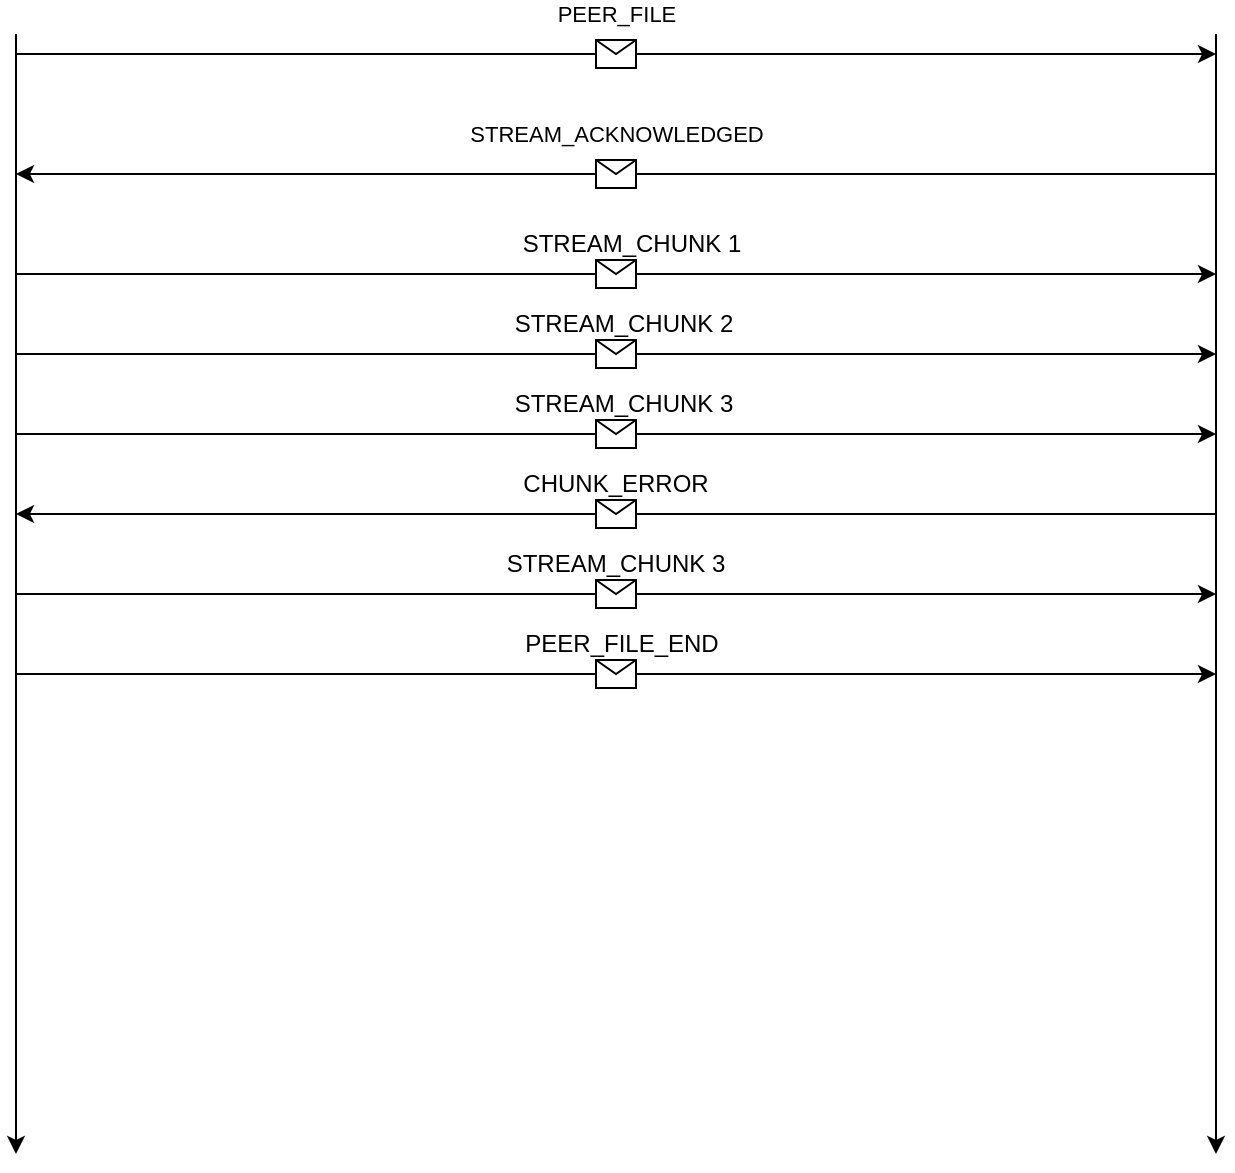 <mxfile version="16.4.0" type="device"><diagram id="NY9Tqp1tDA1YwiMU2_Uj" name="Page-1"><mxGraphModel dx="1185" dy="714" grid="1" gridSize="10" guides="1" tooltips="1" connect="1" arrows="1" fold="1" page="1" pageScale="1" pageWidth="827" pageHeight="1169" math="0" shadow="0"><root><mxCell id="0"/><mxCell id="1" parent="0"/><mxCell id="DJMwYBncFqVbwur5r3NF-2" value="" style="endArrow=classic;html=1;fontFamily=Helvetica;fontSize=11;fontColor=rgb(0, 0, 0);align=center;strokeColor=rgb(0, 0, 0);" edge="1" parent="1"><mxGeometry width="50" height="50" relative="1" as="geometry"><mxPoint x="80" y="40" as="sourcePoint"/><mxPoint x="80" y="600" as="targetPoint"/></mxGeometry></mxCell><mxCell id="DJMwYBncFqVbwur5r3NF-3" value="" style="endArrow=classic;html=1;rounded=0;" edge="1" parent="1"><mxGeometry width="50" height="50" relative="1" as="geometry"><mxPoint x="680" y="40" as="sourcePoint"/><mxPoint x="680" y="600" as="targetPoint"/></mxGeometry></mxCell><mxCell id="DJMwYBncFqVbwur5r3NF-5" value="PEER_FILE" style="endArrow=classic;html=1;rounded=0;" edge="1" parent="1"><mxGeometry y="20" relative="1" as="geometry"><mxPoint x="80" y="50" as="sourcePoint"/><mxPoint x="680" y="50" as="targetPoint"/><mxPoint as="offset"/></mxGeometry></mxCell><mxCell id="DJMwYBncFqVbwur5r3NF-6" value="" style="shape=message;html=1;outlineConnect=0;" vertex="1" parent="DJMwYBncFqVbwur5r3NF-5"><mxGeometry width="20" height="14" relative="1" as="geometry"><mxPoint x="-10" y="-7" as="offset"/></mxGeometry></mxCell><mxCell id="DJMwYBncFqVbwur5r3NF-7" value="STREAM_ACKNOWLEDGED" style="endArrow=classic;html=1;rounded=0;" edge="1" parent="1"><mxGeometry y="-20" relative="1" as="geometry"><mxPoint x="680" y="110" as="sourcePoint"/><mxPoint x="80" y="110" as="targetPoint"/><mxPoint as="offset"/></mxGeometry></mxCell><mxCell id="DJMwYBncFqVbwur5r3NF-8" value="" style="shape=message;html=1;outlineConnect=0;" vertex="1" parent="DJMwYBncFqVbwur5r3NF-7"><mxGeometry width="20" height="14" relative="1" as="geometry"><mxPoint x="-10" y="-7" as="offset"/></mxGeometry></mxCell><mxCell id="DJMwYBncFqVbwur5r3NF-9" value="" style="endArrow=classic;html=1;rounded=0;" edge="1" parent="1"><mxGeometry relative="1" as="geometry"><mxPoint x="80" y="160" as="sourcePoint"/><mxPoint x="680" y="160" as="targetPoint"/></mxGeometry></mxCell><mxCell id="DJMwYBncFqVbwur5r3NF-10" value="" style="shape=message;html=1;outlineConnect=0;" vertex="1" parent="DJMwYBncFqVbwur5r3NF-9"><mxGeometry width="20" height="14" relative="1" as="geometry"><mxPoint x="-10" y="-7" as="offset"/></mxGeometry></mxCell><mxCell id="DJMwYBncFqVbwur5r3NF-11" value="" style="endArrow=classic;html=1;rounded=0;" edge="1" parent="1"><mxGeometry relative="1" as="geometry"><mxPoint x="80" y="200" as="sourcePoint"/><mxPoint x="680" y="200" as="targetPoint"/></mxGeometry></mxCell><mxCell id="DJMwYBncFqVbwur5r3NF-12" value="" style="shape=message;html=1;outlineConnect=0;" vertex="1" parent="DJMwYBncFqVbwur5r3NF-11"><mxGeometry width="20" height="14" relative="1" as="geometry"><mxPoint x="-10" y="-7" as="offset"/></mxGeometry></mxCell><mxCell id="DJMwYBncFqVbwur5r3NF-13" value="" style="endArrow=classic;html=1;rounded=0;" edge="1" parent="1"><mxGeometry relative="1" as="geometry"><mxPoint x="80" y="240" as="sourcePoint"/><mxPoint x="680" y="240" as="targetPoint"/></mxGeometry></mxCell><mxCell id="DJMwYBncFqVbwur5r3NF-14" value="" style="shape=message;html=1;outlineConnect=0;" vertex="1" parent="DJMwYBncFqVbwur5r3NF-13"><mxGeometry width="20" height="14" relative="1" as="geometry"><mxPoint x="-10" y="-7" as="offset"/></mxGeometry></mxCell><mxCell id="DJMwYBncFqVbwur5r3NF-15" value="STREAM_CHUNK 1" style="text;html=1;strokeColor=none;fillColor=none;align=center;verticalAlign=middle;whiteSpace=wrap;rounded=0;" vertex="1" parent="1"><mxGeometry x="330" y="130" width="116" height="30" as="geometry"/></mxCell><mxCell id="DJMwYBncFqVbwur5r3NF-16" value="STREAM_CHUNK 2" style="text;html=1;strokeColor=none;fillColor=none;align=center;verticalAlign=middle;whiteSpace=wrap;rounded=0;" vertex="1" parent="1"><mxGeometry x="326" y="170" width="116" height="30" as="geometry"/></mxCell><mxCell id="DJMwYBncFqVbwur5r3NF-17" value="STREAM_CHUNK 3" style="text;html=1;strokeColor=none;fillColor=none;align=center;verticalAlign=middle;whiteSpace=wrap;rounded=0;" vertex="1" parent="1"><mxGeometry x="326" y="210" width="116" height="30" as="geometry"/></mxCell><mxCell id="DJMwYBncFqVbwur5r3NF-22" value="" style="endArrow=classic;html=1;rounded=0;" edge="1" parent="1"><mxGeometry relative="1" as="geometry"><mxPoint x="680" y="280" as="sourcePoint"/><mxPoint x="80" y="280" as="targetPoint"/></mxGeometry></mxCell><mxCell id="DJMwYBncFqVbwur5r3NF-23" value="" style="shape=message;html=1;outlineConnect=0;" vertex="1" parent="DJMwYBncFqVbwur5r3NF-22"><mxGeometry width="20" height="14" relative="1" as="geometry"><mxPoint x="-10" y="-7" as="offset"/></mxGeometry></mxCell><mxCell id="DJMwYBncFqVbwur5r3NF-24" value="CHUNK_ERROR" style="text;html=1;strokeColor=none;fillColor=none;align=center;verticalAlign=middle;whiteSpace=wrap;rounded=0;" vertex="1" parent="1"><mxGeometry x="350" y="250" width="60" height="30" as="geometry"/></mxCell><mxCell id="DJMwYBncFqVbwur5r3NF-25" value="" style="endArrow=classic;html=1;rounded=0;" edge="1" parent="1"><mxGeometry relative="1" as="geometry"><mxPoint x="80" y="320" as="sourcePoint"/><mxPoint x="680" y="320" as="targetPoint"/></mxGeometry></mxCell><mxCell id="DJMwYBncFqVbwur5r3NF-26" value="" style="shape=message;html=1;outlineConnect=0;" vertex="1" parent="DJMwYBncFqVbwur5r3NF-25"><mxGeometry width="20" height="14" relative="1" as="geometry"><mxPoint x="-10" y="-7" as="offset"/></mxGeometry></mxCell><mxCell id="DJMwYBncFqVbwur5r3NF-27" value="STREAM_CHUNK 3" style="text;html=1;strokeColor=none;fillColor=none;align=center;verticalAlign=middle;whiteSpace=wrap;rounded=0;" vertex="1" parent="1"><mxGeometry x="320" y="290" width="120" height="30" as="geometry"/></mxCell><mxCell id="DJMwYBncFqVbwur5r3NF-28" value="" style="endArrow=classic;html=1;rounded=0;" edge="1" parent="1"><mxGeometry relative="1" as="geometry"><mxPoint x="80" y="360" as="sourcePoint"/><mxPoint x="680" y="360" as="targetPoint"/></mxGeometry></mxCell><mxCell id="DJMwYBncFqVbwur5r3NF-29" value="" style="shape=message;html=1;outlineConnect=0;" vertex="1" parent="DJMwYBncFqVbwur5r3NF-28"><mxGeometry width="20" height="14" relative="1" as="geometry"><mxPoint x="-10" y="-7" as="offset"/></mxGeometry></mxCell><mxCell id="DJMwYBncFqVbwur5r3NF-30" value="PEER_FILE_END" style="text;html=1;strokeColor=none;fillColor=none;align=center;verticalAlign=middle;whiteSpace=wrap;rounded=0;" vertex="1" parent="1"><mxGeometry x="326" y="330" width="114" height="30" as="geometry"/></mxCell></root></mxGraphModel></diagram></mxfile>